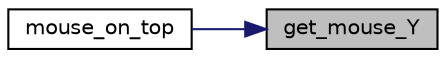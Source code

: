 digraph "get_mouse_Y"
{
 // LATEX_PDF_SIZE
  edge [fontname="Helvetica",fontsize="10",labelfontname="Helvetica",labelfontsize="10"];
  node [fontname="Helvetica",fontsize="10",shape=record];
  rankdir="RL";
  Node1 [label="get_mouse_Y",height=0.2,width=0.4,color="black", fillcolor="grey75", style="filled", fontcolor="black",tooltip="Gets mouse vertical position."];
  Node1 -> Node2 [dir="back",color="midnightblue",fontsize="10",style="solid",fontname="Helvetica"];
  Node2 [label="mouse_on_top",height=0.2,width=0.4,color="black", fillcolor="white", style="filled",URL="$group__aux__functions.html#ga56706f876d01dbcb1a5d68dcdaa03c85",tooltip="Gets value if its on top of a menu item."];
}
